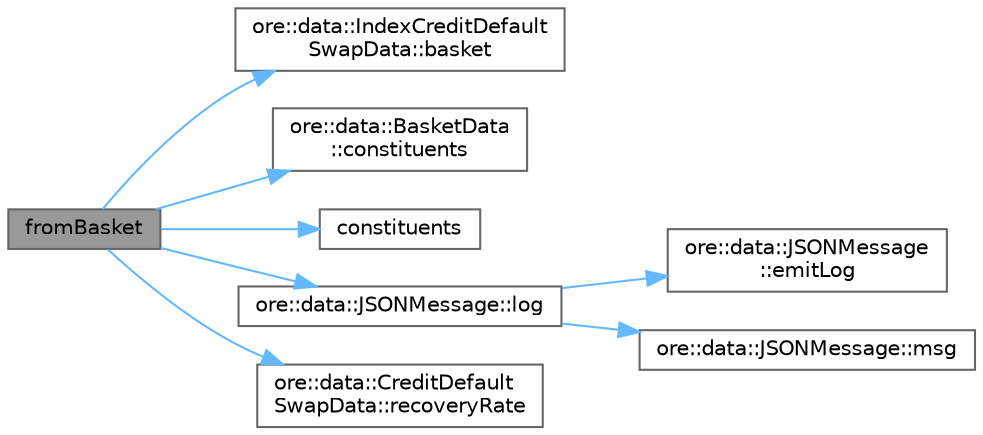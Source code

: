 digraph "fromBasket"
{
 // INTERACTIVE_SVG=YES
 // LATEX_PDF_SIZE
  bgcolor="transparent";
  edge [fontname=Helvetica,fontsize=10,labelfontname=Helvetica,labelfontsize=10];
  node [fontname=Helvetica,fontsize=10,shape=box,height=0.2,width=0.4];
  rankdir="LR";
  Node1 [label="fromBasket",height=0.2,width=0.4,color="gray40", fillcolor="grey60", style="filled", fontcolor="black",tooltip="Populate constituent notionals and curve IDs from basket data."];
  Node1 -> Node2 [color="steelblue1",style="solid"];
  Node2 [label="ore::data::IndexCreditDefault\lSwapData::basket",height=0.2,width=0.4,color="grey40", fillcolor="white", style="filled",URL="$classore_1_1data_1_1_index_credit_default_swap_data.html#a056daf4e82e7e052950d7679529f4f50",tooltip=" "];
  Node1 -> Node3 [color="steelblue1",style="solid"];
  Node3 [label="ore::data::BasketData\l::constituents",height=0.2,width=0.4,color="grey40", fillcolor="white", style="filled",URL="$classore_1_1data_1_1_basket_data.html#a573e3cc36d336cfd88559cef766edc32",tooltip=" "];
  Node1 -> Node4 [color="steelblue1",style="solid"];
  Node4 [label="constituents",height=0.2,width=0.4,color="grey40", fillcolor="white", style="filled",URL="$classore_1_1data_1_1_index_credit_default_swap_option.html#abe7f2f61c4534498011950e84b7eaeff",tooltip=" "];
  Node1 -> Node5 [color="steelblue1",style="solid"];
  Node5 [label="ore::data::JSONMessage::log",height=0.2,width=0.4,color="grey40", fillcolor="white", style="filled",URL="$classore_1_1data_1_1_j_s_o_n_message.html#a5e21eca2668ed948bdc409b19a78e5bb",tooltip="generate Boost log record to pass to corresponding sinks"];
  Node5 -> Node6 [color="steelblue1",style="solid"];
  Node6 [label="ore::data::JSONMessage\l::emitLog",height=0.2,width=0.4,color="grey40", fillcolor="white", style="filled",URL="$classore_1_1data_1_1_j_s_o_n_message.html#a6a9077605df871e6e961dd0099645b35",tooltip="generate Boost log record - this method is called by log()"];
  Node5 -> Node7 [color="steelblue1",style="solid"];
  Node7 [label="ore::data::JSONMessage::msg",height=0.2,width=0.4,color="grey40", fillcolor="white", style="filled",URL="$classore_1_1data_1_1_j_s_o_n_message.html#a39f83a0ab38c425a8844c8892b93d69e",tooltip="return a std::string for the log file"];
  Node1 -> Node8 [color="steelblue1",style="solid"];
  Node8 [label="ore::data::CreditDefault\lSwapData::recoveryRate",height=0.2,width=0.4,color="grey40", fillcolor="white", style="filled",URL="$classore_1_1data_1_1_credit_default_swap_data.html#a51eae4b49ae909bb92c32e04776a4a49",tooltip=" "];
}
